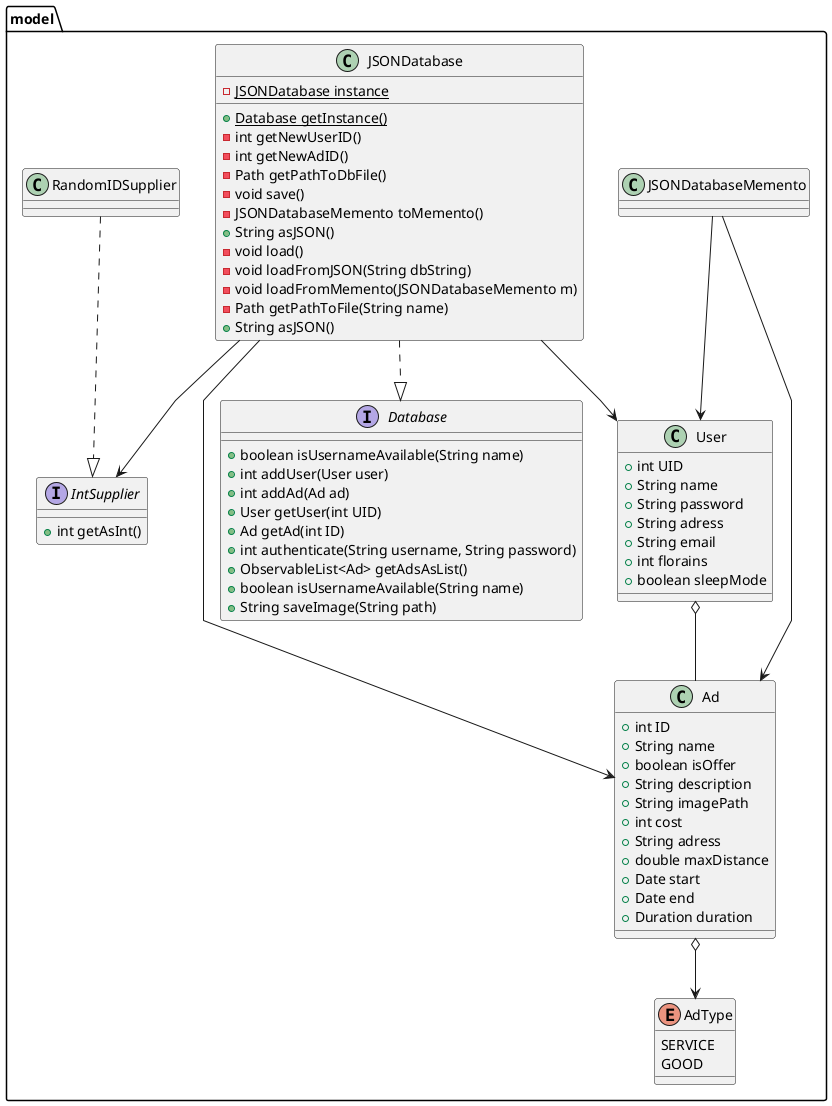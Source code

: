 @startuml "class"

skinparam linetype polyline
package model {
  class User {
    + int UID
    + String name
    + String password
    + String adress
    + String email
    + int florains
    + boolean sleepMode
  }

  User o-- Ad

  Enum AdType {
    SERVICE
    GOOD
  }

  class Ad {
    + int ID
    + String name
    + boolean isOffer
    + String description
    + String imagePath
    + int cost
    + String adress
    + double maxDistance
    + Date start
    + Date end
    + Duration duration
  }
  Ad o--> AdType

  interface Database {
    + boolean isUsernameAvailable(String name)
    + int addUser(User user)
    + int addAd(Ad ad)
    + User getUser(int UID)
    + Ad getAd(int ID)
    + int authenticate(String username, String password)
    + ObservableList<Ad> getAdsAsList()
    + boolean isUsernameAvailable(String name)
    + String saveImage(String path)
  }
  class JSONDatabase {
    - {static} JSONDatabase instance
    + {static} Database getInstance()
    - int getNewUserID()
    - int getNewAdID()
    - Path getPathToDbFile()
    - void save()
    - JSONDatabaseMemento toMemento()
    + String asJSON()
    - void load()
    - void loadFromJSON(String dbString)
    - void loadFromMemento(JSONDatabaseMemento m)
    - Path getPathToFile(String name)
    + String asJSON()
  }


  JSONDatabase --> IntSupplier
  JSONDatabase ..|> Database
  JSONDatabase --> User
  JSONDatabase --> Ad
  interface IntSupplier {
    + int getAsInt()
  }

  JSONDatabaseMemento --> User
  JSONDatabaseMemento --> Ad

  RandomIDSupplier ..|> IntSupplier


}

@enduml